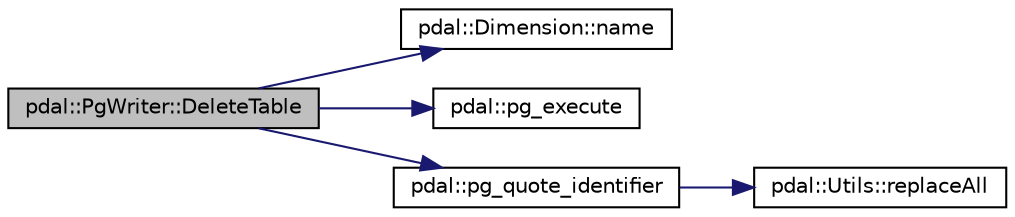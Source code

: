digraph "pdal::PgWriter::DeleteTable"
{
  edge [fontname="Helvetica",fontsize="10",labelfontname="Helvetica",labelfontsize="10"];
  node [fontname="Helvetica",fontsize="10",shape=record];
  rankdir="LR";
  Node1 [label="pdal::PgWriter::DeleteTable",height=0.2,width=0.4,color="black", fillcolor="grey75", style="filled", fontcolor="black"];
  Node1 -> Node2 [color="midnightblue",fontsize="10",style="solid",fontname="Helvetica"];
  Node2 [label="pdal::Dimension::name",height=0.2,width=0.4,color="black", fillcolor="white", style="filled",URL="$namespacepdal_1_1Dimension.html#af3176b0b7e6b4be000317846cf7c2718"];
  Node1 -> Node3 [color="midnightblue",fontsize="10",style="solid",fontname="Helvetica"];
  Node3 [label="pdal::pg_execute",height=0.2,width=0.4,color="black", fillcolor="white", style="filled",URL="$namespacepdal.html#a5eac2926f1224d534da8c435e6a645d1"];
  Node1 -> Node4 [color="midnightblue",fontsize="10",style="solid",fontname="Helvetica"];
  Node4 [label="pdal::pg_quote_identifier",height=0.2,width=0.4,color="black", fillcolor="white", style="filled",URL="$namespacepdal.html#ad99ce17aa864ec243dd2c32460009634"];
  Node4 -> Node5 [color="midnightblue",fontsize="10",style="solid",fontname="Helvetica"];
  Node5 [label="pdal::Utils::replaceAll",height=0.2,width=0.4,color="black", fillcolor="white", style="filled",URL="$namespacepdal_1_1Utils.html#aee933a3f2afb351283582a3a50319fca"];
}
